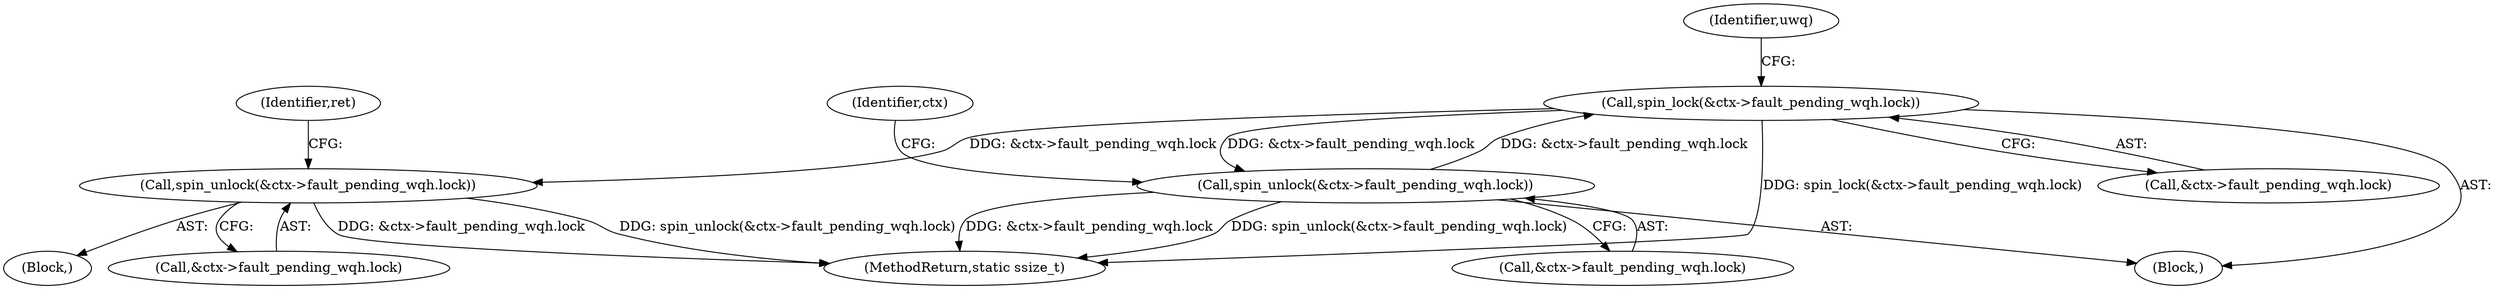 digraph "0_linux_384632e67e0829deb8015ee6ad916b180049d252@pointer" {
"1000139" [label="(Call,spin_lock(&ctx->fault_pending_wqh.lock))"];
"1000196" [label="(Call,spin_unlock(&ctx->fault_pending_wqh.lock))"];
"1000139" [label="(Call,spin_lock(&ctx->fault_pending_wqh.lock))"];
"1000185" [label="(Call,spin_unlock(&ctx->fault_pending_wqh.lock))"];
"1000139" [label="(Call,spin_lock(&ctx->fault_pending_wqh.lock))"];
"1000197" [label="(Call,&ctx->fault_pending_wqh.lock)"];
"1000408" [label="(MethodReturn,static ssize_t)"];
"1000207" [label="(Identifier,ctx)"];
"1000152" [label="(Block,)"];
"1000140" [label="(Call,&ctx->fault_pending_wqh.lock)"];
"1000196" [label="(Call,spin_unlock(&ctx->fault_pending_wqh.lock))"];
"1000185" [label="(Call,spin_unlock(&ctx->fault_pending_wqh.lock))"];
"1000193" [label="(Identifier,ret)"];
"1000186" [label="(Call,&ctx->fault_pending_wqh.lock)"];
"1000136" [label="(Block,)"];
"1000147" [label="(Identifier,uwq)"];
"1000139" -> "1000136"  [label="AST: "];
"1000139" -> "1000140"  [label="CFG: "];
"1000140" -> "1000139"  [label="AST: "];
"1000147" -> "1000139"  [label="CFG: "];
"1000139" -> "1000408"  [label="DDG: spin_lock(&ctx->fault_pending_wqh.lock)"];
"1000196" -> "1000139"  [label="DDG: &ctx->fault_pending_wqh.lock"];
"1000139" -> "1000185"  [label="DDG: &ctx->fault_pending_wqh.lock"];
"1000139" -> "1000196"  [label="DDG: &ctx->fault_pending_wqh.lock"];
"1000196" -> "1000136"  [label="AST: "];
"1000196" -> "1000197"  [label="CFG: "];
"1000197" -> "1000196"  [label="AST: "];
"1000207" -> "1000196"  [label="CFG: "];
"1000196" -> "1000408"  [label="DDG: &ctx->fault_pending_wqh.lock"];
"1000196" -> "1000408"  [label="DDG: spin_unlock(&ctx->fault_pending_wqh.lock)"];
"1000185" -> "1000152"  [label="AST: "];
"1000185" -> "1000186"  [label="CFG: "];
"1000186" -> "1000185"  [label="AST: "];
"1000193" -> "1000185"  [label="CFG: "];
"1000185" -> "1000408"  [label="DDG: &ctx->fault_pending_wqh.lock"];
"1000185" -> "1000408"  [label="DDG: spin_unlock(&ctx->fault_pending_wqh.lock)"];
}
